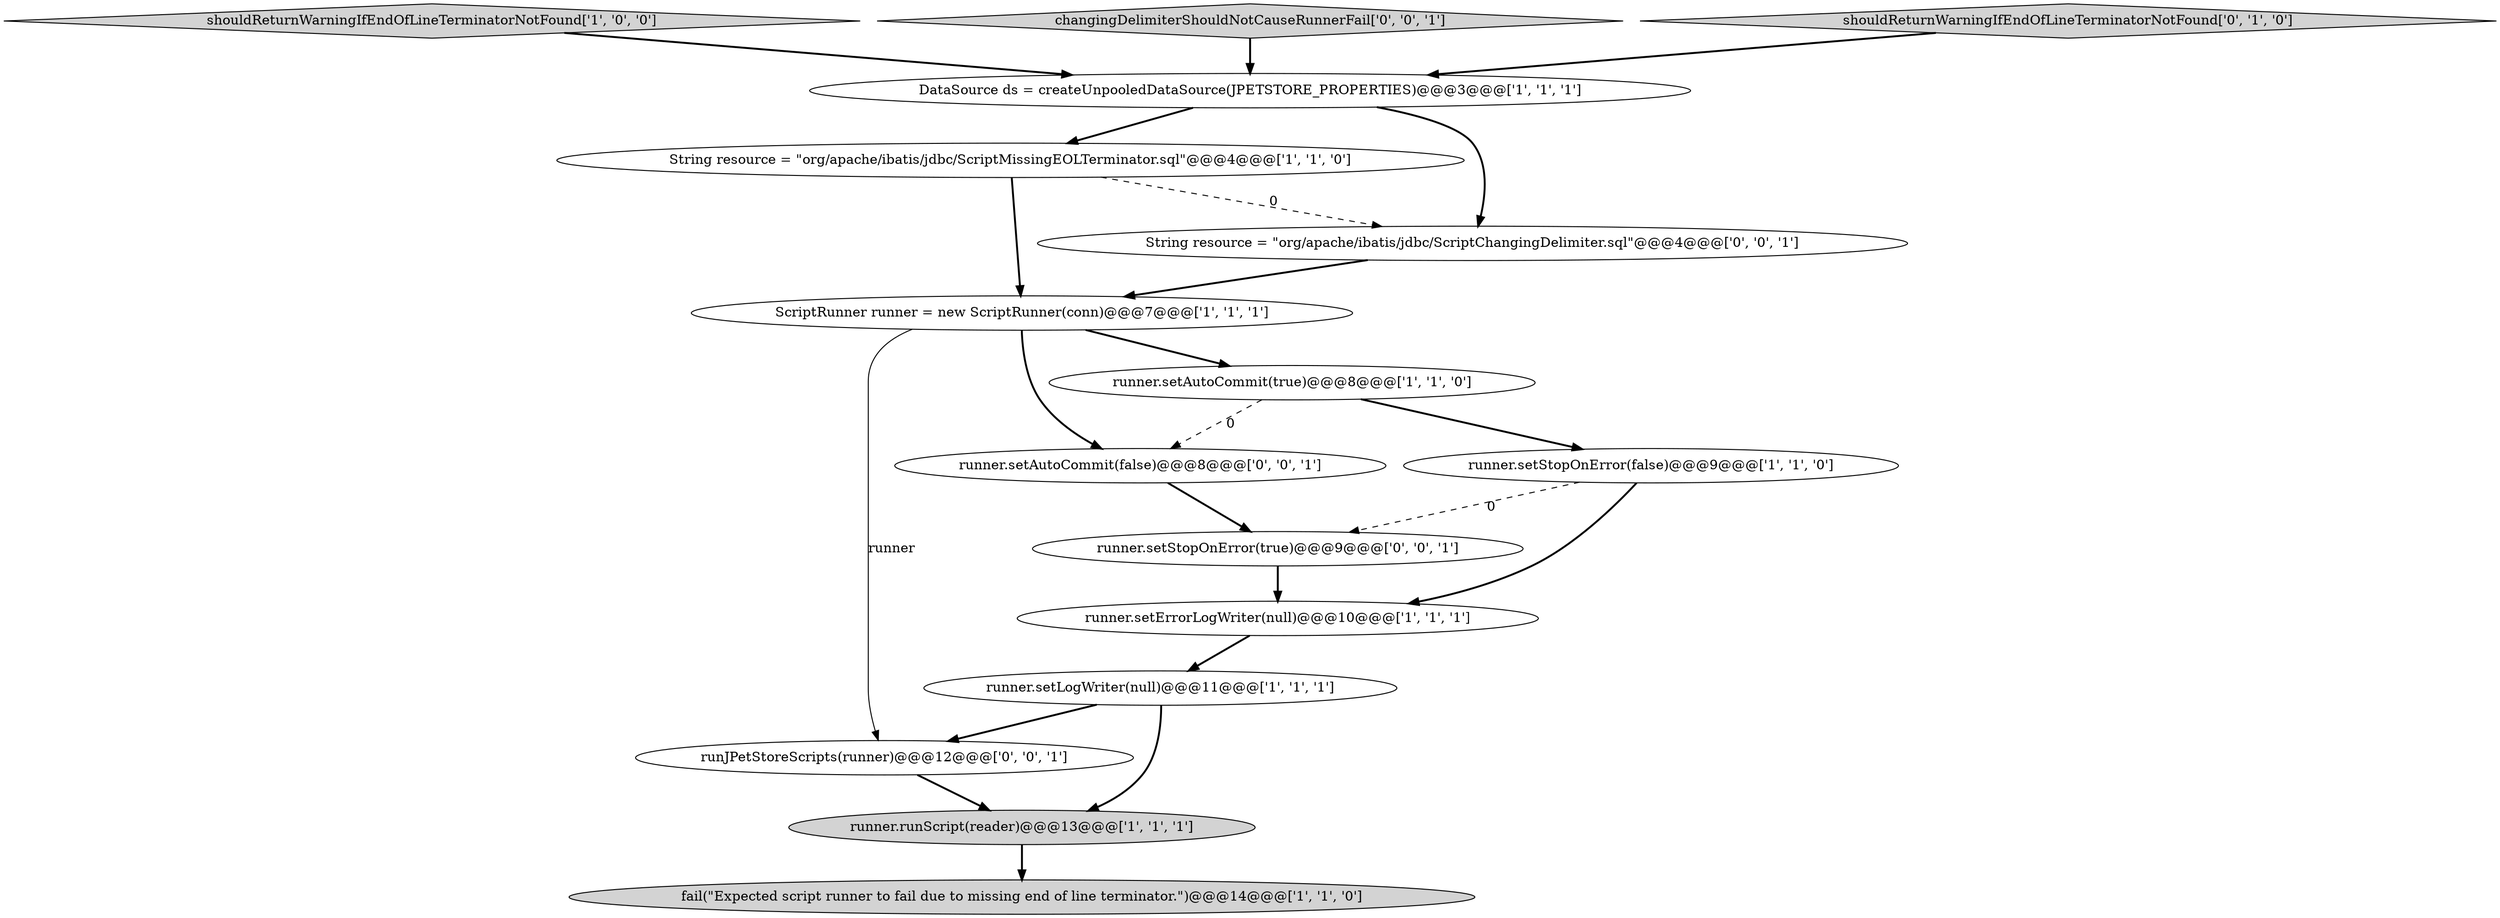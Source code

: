 digraph {
5 [style = filled, label = "ScriptRunner runner = new ScriptRunner(conn)@@@7@@@['1', '1', '1']", fillcolor = white, shape = ellipse image = "AAA0AAABBB1BBB"];
0 [style = filled, label = "runner.runScript(reader)@@@13@@@['1', '1', '1']", fillcolor = lightgray, shape = ellipse image = "AAA0AAABBB1BBB"];
13 [style = filled, label = "runJPetStoreScripts(runner)@@@12@@@['0', '0', '1']", fillcolor = white, shape = ellipse image = "AAA0AAABBB3BBB"];
11 [style = filled, label = "runner.setAutoCommit(false)@@@8@@@['0', '0', '1']", fillcolor = white, shape = ellipse image = "AAA0AAABBB3BBB"];
7 [style = filled, label = "shouldReturnWarningIfEndOfLineTerminatorNotFound['1', '0', '0']", fillcolor = lightgray, shape = diamond image = "AAA0AAABBB1BBB"];
9 [style = filled, label = "fail(\"Expected script runner to fail due to missing end of line terminator.\")@@@14@@@['1', '1', '0']", fillcolor = lightgray, shape = ellipse image = "AAA0AAABBB1BBB"];
8 [style = filled, label = "runner.setErrorLogWriter(null)@@@10@@@['1', '1', '1']", fillcolor = white, shape = ellipse image = "AAA0AAABBB1BBB"];
3 [style = filled, label = "runner.setLogWriter(null)@@@11@@@['1', '1', '1']", fillcolor = white, shape = ellipse image = "AAA0AAABBB1BBB"];
15 [style = filled, label = "runner.setStopOnError(true)@@@9@@@['0', '0', '1']", fillcolor = white, shape = ellipse image = "AAA0AAABBB3BBB"];
1 [style = filled, label = "runner.setStopOnError(false)@@@9@@@['1', '1', '0']", fillcolor = white, shape = ellipse image = "AAA0AAABBB1BBB"];
2 [style = filled, label = "runner.setAutoCommit(true)@@@8@@@['1', '1', '0']", fillcolor = white, shape = ellipse image = "AAA0AAABBB1BBB"];
12 [style = filled, label = "changingDelimiterShouldNotCauseRunnerFail['0', '0', '1']", fillcolor = lightgray, shape = diamond image = "AAA0AAABBB3BBB"];
6 [style = filled, label = "DataSource ds = createUnpooledDataSource(JPETSTORE_PROPERTIES)@@@3@@@['1', '1', '1']", fillcolor = white, shape = ellipse image = "AAA0AAABBB1BBB"];
10 [style = filled, label = "shouldReturnWarningIfEndOfLineTerminatorNotFound['0', '1', '0']", fillcolor = lightgray, shape = diamond image = "AAA0AAABBB2BBB"];
4 [style = filled, label = "String resource = \"org/apache/ibatis/jdbc/ScriptMissingEOLTerminator.sql\"@@@4@@@['1', '1', '0']", fillcolor = white, shape = ellipse image = "AAA0AAABBB1BBB"];
14 [style = filled, label = "String resource = \"org/apache/ibatis/jdbc/ScriptChangingDelimiter.sql\"@@@4@@@['0', '0', '1']", fillcolor = white, shape = ellipse image = "AAA0AAABBB3BBB"];
0->9 [style = bold, label=""];
1->8 [style = bold, label=""];
2->1 [style = bold, label=""];
5->13 [style = solid, label="runner"];
1->15 [style = dashed, label="0"];
8->3 [style = bold, label=""];
12->6 [style = bold, label=""];
10->6 [style = bold, label=""];
11->15 [style = bold, label=""];
3->0 [style = bold, label=""];
6->14 [style = bold, label=""];
6->4 [style = bold, label=""];
5->2 [style = bold, label=""];
7->6 [style = bold, label=""];
3->13 [style = bold, label=""];
2->11 [style = dashed, label="0"];
4->14 [style = dashed, label="0"];
5->11 [style = bold, label=""];
4->5 [style = bold, label=""];
15->8 [style = bold, label=""];
13->0 [style = bold, label=""];
14->5 [style = bold, label=""];
}
